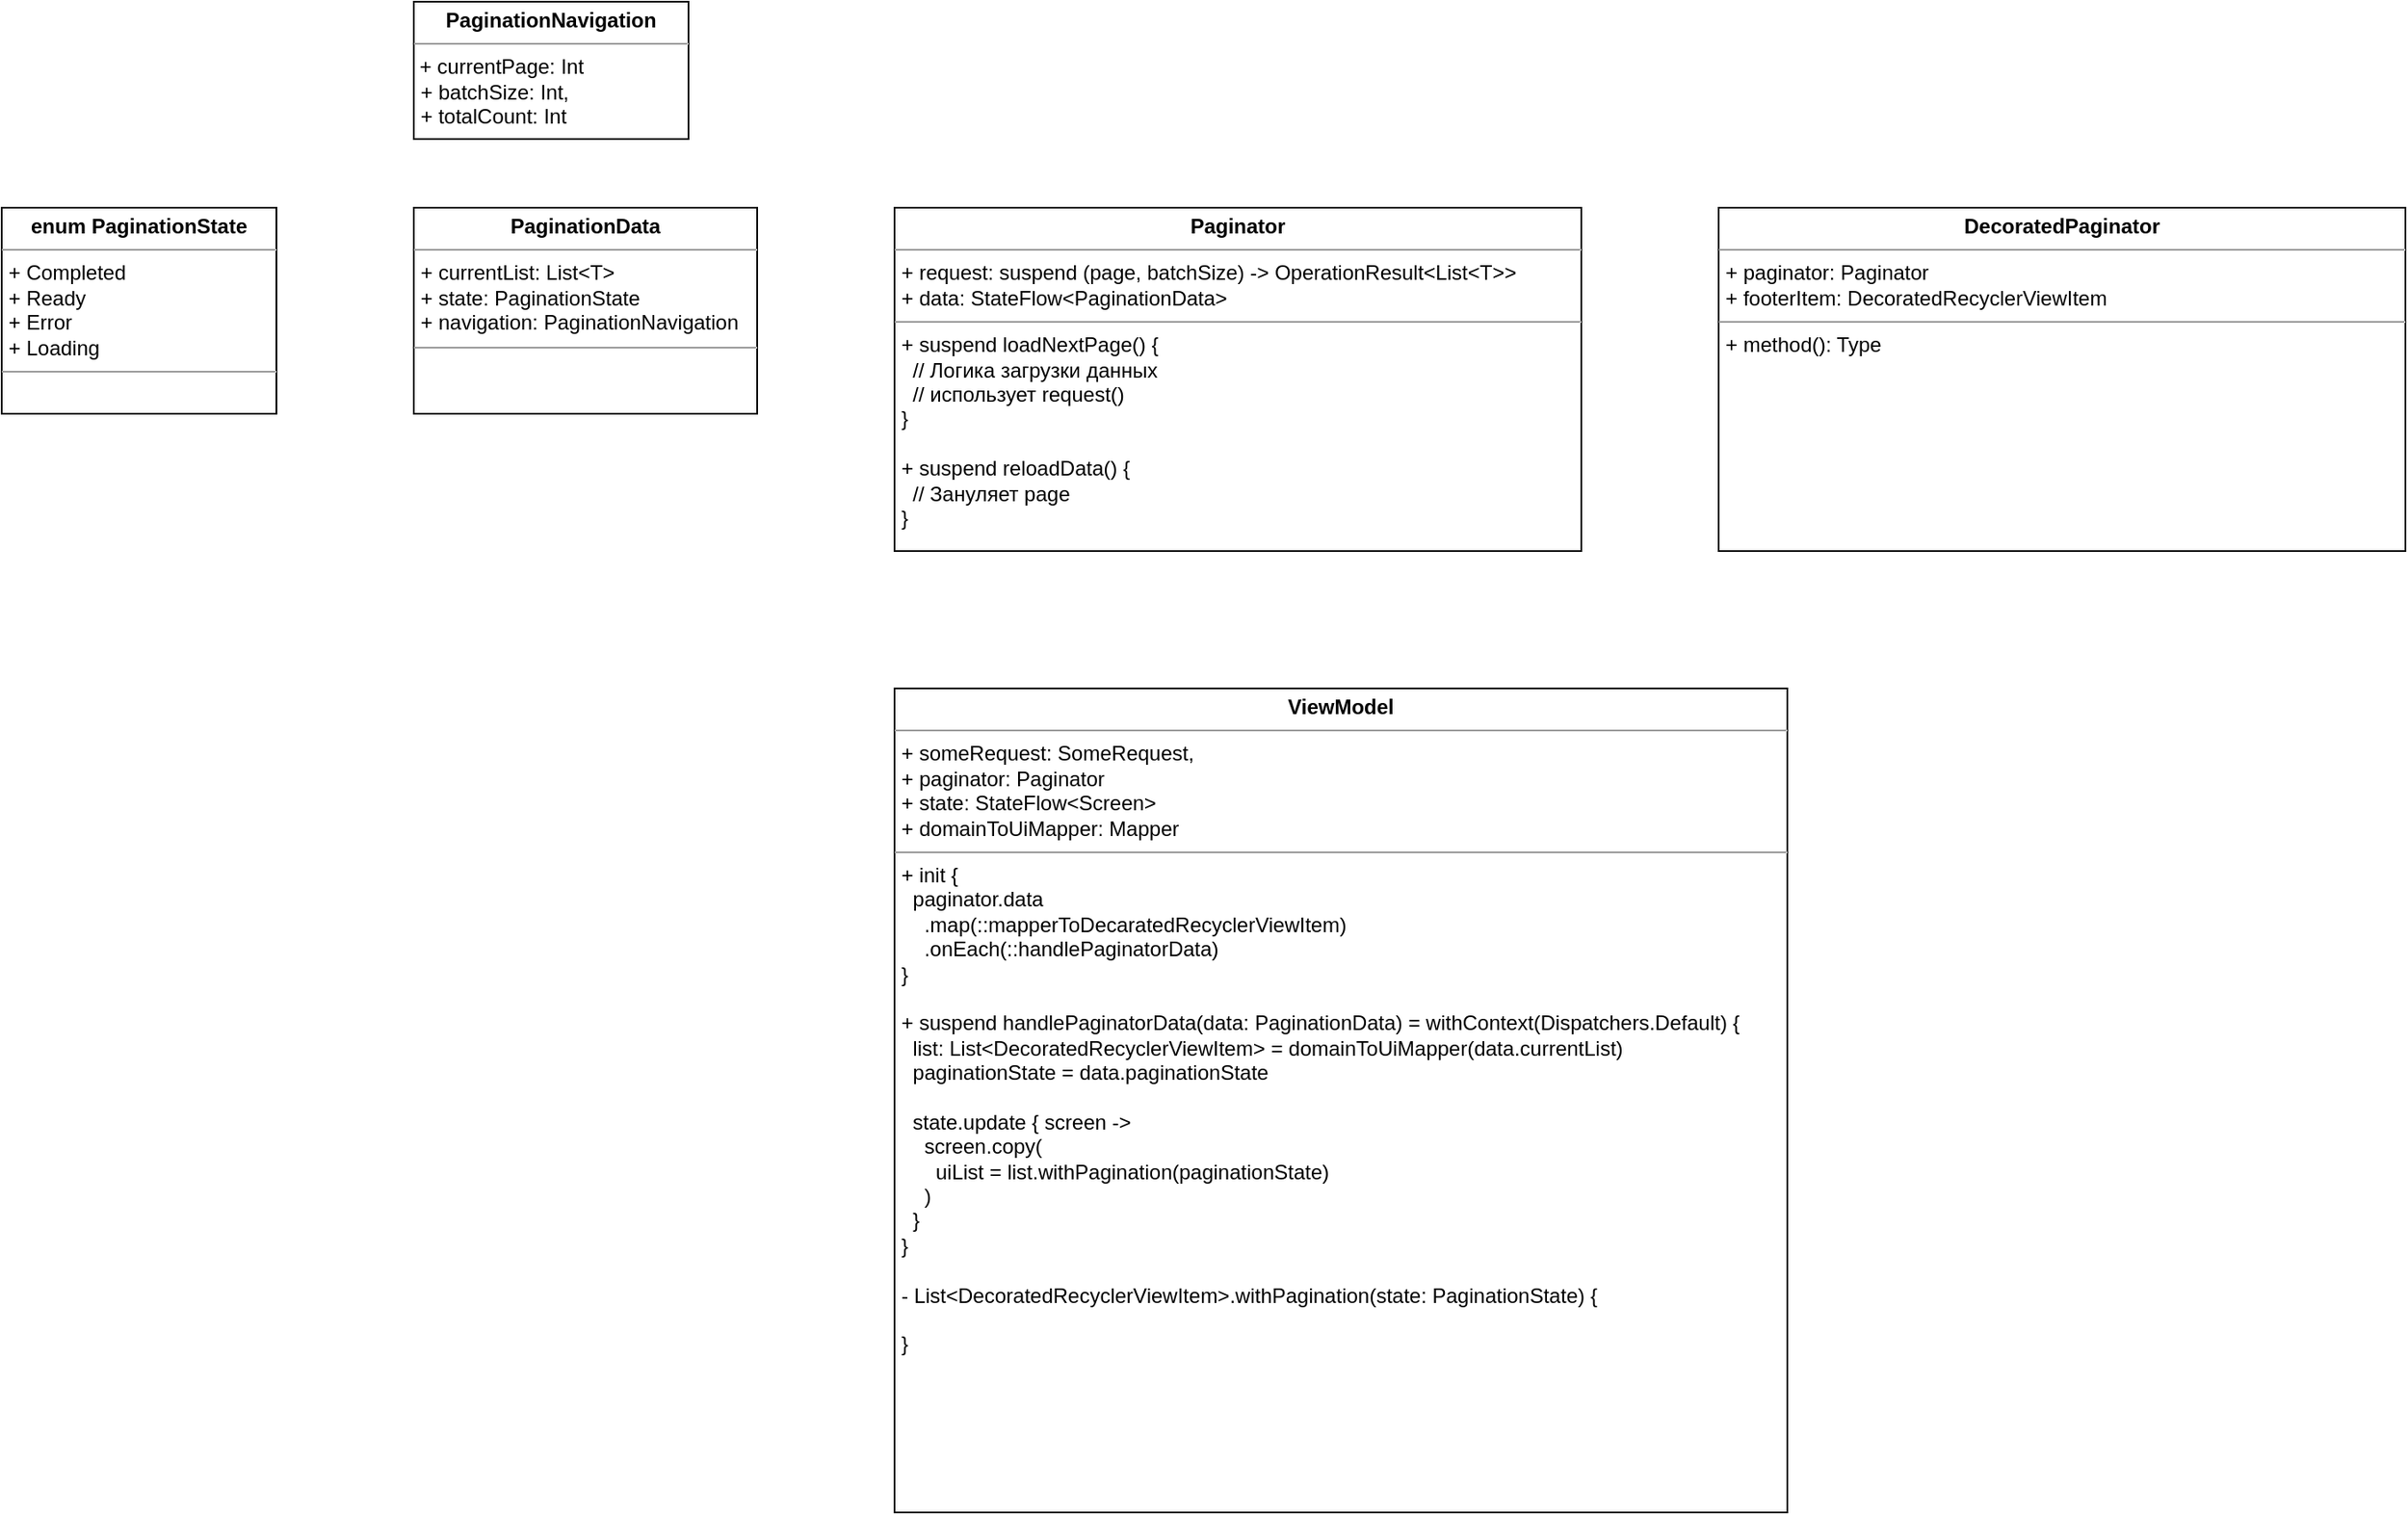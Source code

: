 <mxfile version="22.1.7" type="github">
  <diagram name="Страница — 1" id="BKeoi8arGAfsqAMdIyRO">
    <mxGraphModel dx="770" dy="1583" grid="1" gridSize="10" guides="1" tooltips="1" connect="1" arrows="1" fold="1" page="1" pageScale="1" pageWidth="827" pageHeight="1169" math="0" shadow="0">
      <root>
        <mxCell id="0" />
        <mxCell id="1" parent="0" />
        <mxCell id="5sW-IGkRng8ezyYUU3Sy-1" value="&lt;p style=&quot;margin:0px;margin-top:4px;text-align:center;&quot;&gt;&lt;b&gt;enum PaginationState&lt;br&gt;&lt;/b&gt;&lt;/p&gt;&lt;hr size=&quot;1&quot;&gt;&lt;p style=&quot;margin:0px;margin-left:4px;&quot;&gt;+ Completed&lt;/p&gt;&lt;p style=&quot;margin:0px;margin-left:4px;&quot;&gt;+ Ready&lt;/p&gt;&lt;p style=&quot;margin:0px;margin-left:4px;&quot;&gt;+ Error&lt;/p&gt;&lt;p style=&quot;margin:0px;margin-left:4px;&quot;&gt;+ Loading&lt;br&gt;&lt;/p&gt;&lt;hr size=&quot;1&quot;&gt;" style="verticalAlign=top;align=left;overflow=fill;fontSize=12;fontFamily=Helvetica;html=1;whiteSpace=wrap;rounded=0;" vertex="1" parent="1">
          <mxGeometry x="200" y="80" width="160" height="120" as="geometry" />
        </mxCell>
        <mxCell id="5sW-IGkRng8ezyYUU3Sy-2" value="&lt;p style=&quot;margin:0px;margin-top:4px;text-align:center;&quot;&gt;&lt;b&gt;PaginationData&lt;/b&gt;&lt;/p&gt;&lt;hr size=&quot;1&quot;&gt;&lt;p style=&quot;margin:0px;margin-left:4px;&quot;&gt;+ currentList: List&amp;lt;T&amp;gt;&lt;/p&gt;&lt;p style=&quot;margin:0px;margin-left:4px;&quot;&gt;+ state: PaginationState&lt;/p&gt;&lt;p style=&quot;margin:0px;margin-left:4px;&quot;&gt;+ navigation: PaginationNavigation&lt;br&gt;&lt;/p&gt;&lt;hr size=&quot;1&quot;&gt;" style="verticalAlign=top;align=left;overflow=fill;fontSize=12;fontFamily=Helvetica;html=1;whiteSpace=wrap;rounded=0;" vertex="1" parent="1">
          <mxGeometry x="440" y="80" width="200" height="120" as="geometry" />
        </mxCell>
        <mxCell id="5sW-IGkRng8ezyYUU3Sy-5" value="&lt;p style=&quot;margin:0px;margin-top:4px;text-align:center;&quot;&gt;&lt;b&gt;Paginator&lt;/b&gt;&lt;/p&gt;&lt;hr size=&quot;1&quot;&gt;&lt;p style=&quot;margin:0px;margin-left:4px;&quot;&gt;+ request: suspend (page, batchSize) -&amp;gt; OperationResult&amp;lt;List&amp;lt;T&amp;gt;&amp;gt;&lt;br&gt;&lt;/p&gt;&lt;p style=&quot;margin:0px;margin-left:4px;&quot;&gt;+ data: StateFlow&amp;lt;PaginationData&amp;gt;&lt;/p&gt;&lt;hr size=&quot;1&quot;&gt;&lt;p style=&quot;margin:0px;margin-left:4px;&quot;&gt;+ suspend loadNextPage() {&lt;/p&gt;&lt;p style=&quot;margin:0px;margin-left:4px;&quot;&gt;&amp;nbsp; // Логика загрузки данных&lt;/p&gt;&lt;p style=&quot;margin:0px;margin-left:4px;&quot;&gt;&amp;nbsp; // использует request()&lt;br&gt;&lt;/p&gt;&lt;p style=&quot;margin:0px;margin-left:4px;&quot;&gt;}&lt;/p&gt;&lt;p style=&quot;margin:0px;margin-left:4px;&quot;&gt;&lt;br&gt;&lt;/p&gt;&lt;p style=&quot;margin:0px;margin-left:4px;&quot;&gt;+ suspend reloadData() {&lt;/p&gt;&lt;p style=&quot;margin:0px;margin-left:4px;&quot;&gt;&amp;nbsp; // Зануляет page&lt;br&gt;&lt;/p&gt;&lt;p style=&quot;margin:0px;margin-left:4px;&quot;&gt;}&lt;br&gt;&lt;/p&gt;" style="verticalAlign=top;align=left;overflow=fill;fontSize=12;fontFamily=Helvetica;html=1;whiteSpace=wrap;rounded=0;" vertex="1" parent="1">
          <mxGeometry x="720" y="80" width="400" height="200" as="geometry" />
        </mxCell>
        <mxCell id="5sW-IGkRng8ezyYUU3Sy-6" value="&lt;p style=&quot;margin:0px;margin-top:4px;text-align:center;&quot;&gt;&lt;b&gt;PaginationNavigation&lt;/b&gt;&lt;/p&gt;&lt;hr size=&quot;1&quot;&gt;&amp;nbsp;+ currentPage: Int&lt;p style=&quot;margin:0px;margin-left:4px;&quot;&gt;+ batchSize: Int,&lt;/p&gt;&lt;p style=&quot;margin:0px;margin-left:4px;&quot;&gt;+ totalCount: Int&lt;br&gt;&lt;/p&gt;&lt;hr size=&quot;1&quot;&gt;" style="verticalAlign=top;align=left;overflow=fill;fontSize=12;fontFamily=Helvetica;html=1;whiteSpace=wrap;rounded=0;" vertex="1" parent="1">
          <mxGeometry x="440" y="-40" width="160" height="80" as="geometry" />
        </mxCell>
        <mxCell id="5sW-IGkRng8ezyYUU3Sy-11" value="&lt;p style=&quot;margin:0px;margin-top:4px;text-align:center;&quot;&gt;&lt;b&gt;ViewModel&lt;/b&gt;&lt;/p&gt;&lt;hr size=&quot;1&quot;&gt;&lt;p style=&quot;margin:0px;margin-left:4px;&quot;&gt;+ someRequest: SomeRequest,&lt;br&gt;&lt;/p&gt;&lt;p style=&quot;margin:0px;margin-left:4px;&quot;&gt;+ paginator: Paginator&lt;/p&gt;&lt;p style=&quot;margin:0px;margin-left:4px;&quot;&gt;+ state: StateFlow&amp;lt;Screen&amp;gt;&lt;/p&gt;&lt;p style=&quot;margin:0px;margin-left:4px;&quot;&gt;+ domainToUiMapper: Mapper&lt;br&gt;&lt;/p&gt;&lt;hr size=&quot;1&quot;&gt;&lt;p style=&quot;margin:0px;margin-left:4px;&quot;&gt;+ init {&lt;/p&gt;&lt;p style=&quot;margin:0px;margin-left:4px;&quot;&gt;&amp;nbsp; paginator.data&lt;/p&gt;&lt;p style=&quot;margin:0px;margin-left:4px;&quot;&gt;&amp;nbsp;&amp;nbsp;&amp;nbsp; .map(::mapperToDecaratedRecyclerViewItem)&lt;/p&gt;&lt;p style=&quot;margin:0px;margin-left:4px;&quot;&gt;&amp;nbsp;&amp;nbsp;&amp;nbsp; .onEach(::handlePaginatorData)&lt;br&gt;&lt;/p&gt;&lt;p style=&quot;margin:0px;margin-left:4px;&quot;&gt;}&lt;/p&gt;&lt;p style=&quot;margin:0px;margin-left:4px;&quot;&gt;&lt;br&gt;&lt;/p&gt;&lt;p style=&quot;margin:0px;margin-left:4px;&quot;&gt;+ suspend handlePaginatorData(data: PaginationData) = withContext(Dispatchers.Default) {&lt;/p&gt;&lt;p style=&quot;margin:0px;margin-left:4px;&quot;&gt;&amp;nbsp; list: List&amp;lt;DecoratedRecyclerViewItem&amp;gt; = domainToUiMapper(data.currentList)&lt;br&gt;&lt;/p&gt;&lt;p style=&quot;margin:0px;margin-left:4px;&quot;&gt;&amp;nbsp; paginationState = data.paginationState&lt;/p&gt;&lt;p style=&quot;margin:0px;margin-left:4px;&quot;&gt;&lt;br&gt;&lt;/p&gt;&lt;p style=&quot;margin:0px;margin-left:4px;&quot;&gt;&amp;nbsp; state.update { screen -&amp;gt;&lt;br&gt;&lt;/p&gt;&lt;p style=&quot;margin:0px;margin-left:4px;&quot;&gt;&amp;nbsp;&amp;nbsp;&amp;nbsp; screen.copy(&lt;/p&gt;&lt;p style=&quot;margin:0px;margin-left:4px;&quot;&gt;&amp;nbsp;&amp;nbsp;&amp;nbsp;&amp;nbsp;&amp;nbsp; uiList = list.withPagination(paginationState)&lt;br&gt;&lt;/p&gt;&lt;p style=&quot;margin:0px;margin-left:4px;&quot;&gt;&amp;nbsp;&amp;nbsp;&amp;nbsp; )&lt;br&gt;&lt;/p&gt;&lt;p style=&quot;margin:0px;margin-left:4px;&quot;&gt;&amp;nbsp; }&lt;br&gt;&lt;/p&gt;&lt;p style=&quot;margin:0px;margin-left:4px;&quot;&gt;}&lt;/p&gt;&lt;p style=&quot;margin:0px;margin-left:4px;&quot;&gt;&lt;br&gt;&lt;/p&gt;&lt;p style=&quot;margin:0px;margin-left:4px;&quot;&gt;- List&amp;lt;DecoratedRecyclerViewItem&amp;gt;.withPagination(state: PaginationState) {&lt;/p&gt;&lt;p style=&quot;margin:0px;margin-left:4px;&quot;&gt;&amp;nbsp; &lt;br&gt;&lt;/p&gt;&lt;p style=&quot;margin:0px;margin-left:4px;&quot;&gt;}&lt;br&gt;&lt;/p&gt;" style="verticalAlign=top;align=left;overflow=fill;fontSize=12;fontFamily=Helvetica;html=1;whiteSpace=wrap;" vertex="1" parent="1">
          <mxGeometry x="720" y="360" width="520" height="480" as="geometry" />
        </mxCell>
        <mxCell id="5sW-IGkRng8ezyYUU3Sy-12" value="&lt;p style=&quot;margin:0px;margin-top:4px;text-align:center;&quot;&gt;&lt;b&gt;DecoratedPaginator&lt;/b&gt;&lt;/p&gt;&lt;hr size=&quot;1&quot;&gt;&lt;p style=&quot;margin:0px;margin-left:4px;&quot;&gt;+ paginator: Paginator&lt;/p&gt;&lt;p style=&quot;margin:0px;margin-left:4px;&quot;&gt;+ footerItem: DecoratedRecyclerViewItem&lt;br&gt;&lt;/p&gt;&lt;hr size=&quot;1&quot;&gt;&lt;p style=&quot;margin:0px;margin-left:4px;&quot;&gt;+ method(): Type&lt;/p&gt;" style="verticalAlign=top;align=left;overflow=fill;fontSize=12;fontFamily=Helvetica;html=1;whiteSpace=wrap;" vertex="1" parent="1">
          <mxGeometry x="1200" y="80" width="400" height="200" as="geometry" />
        </mxCell>
      </root>
    </mxGraphModel>
  </diagram>
</mxfile>
